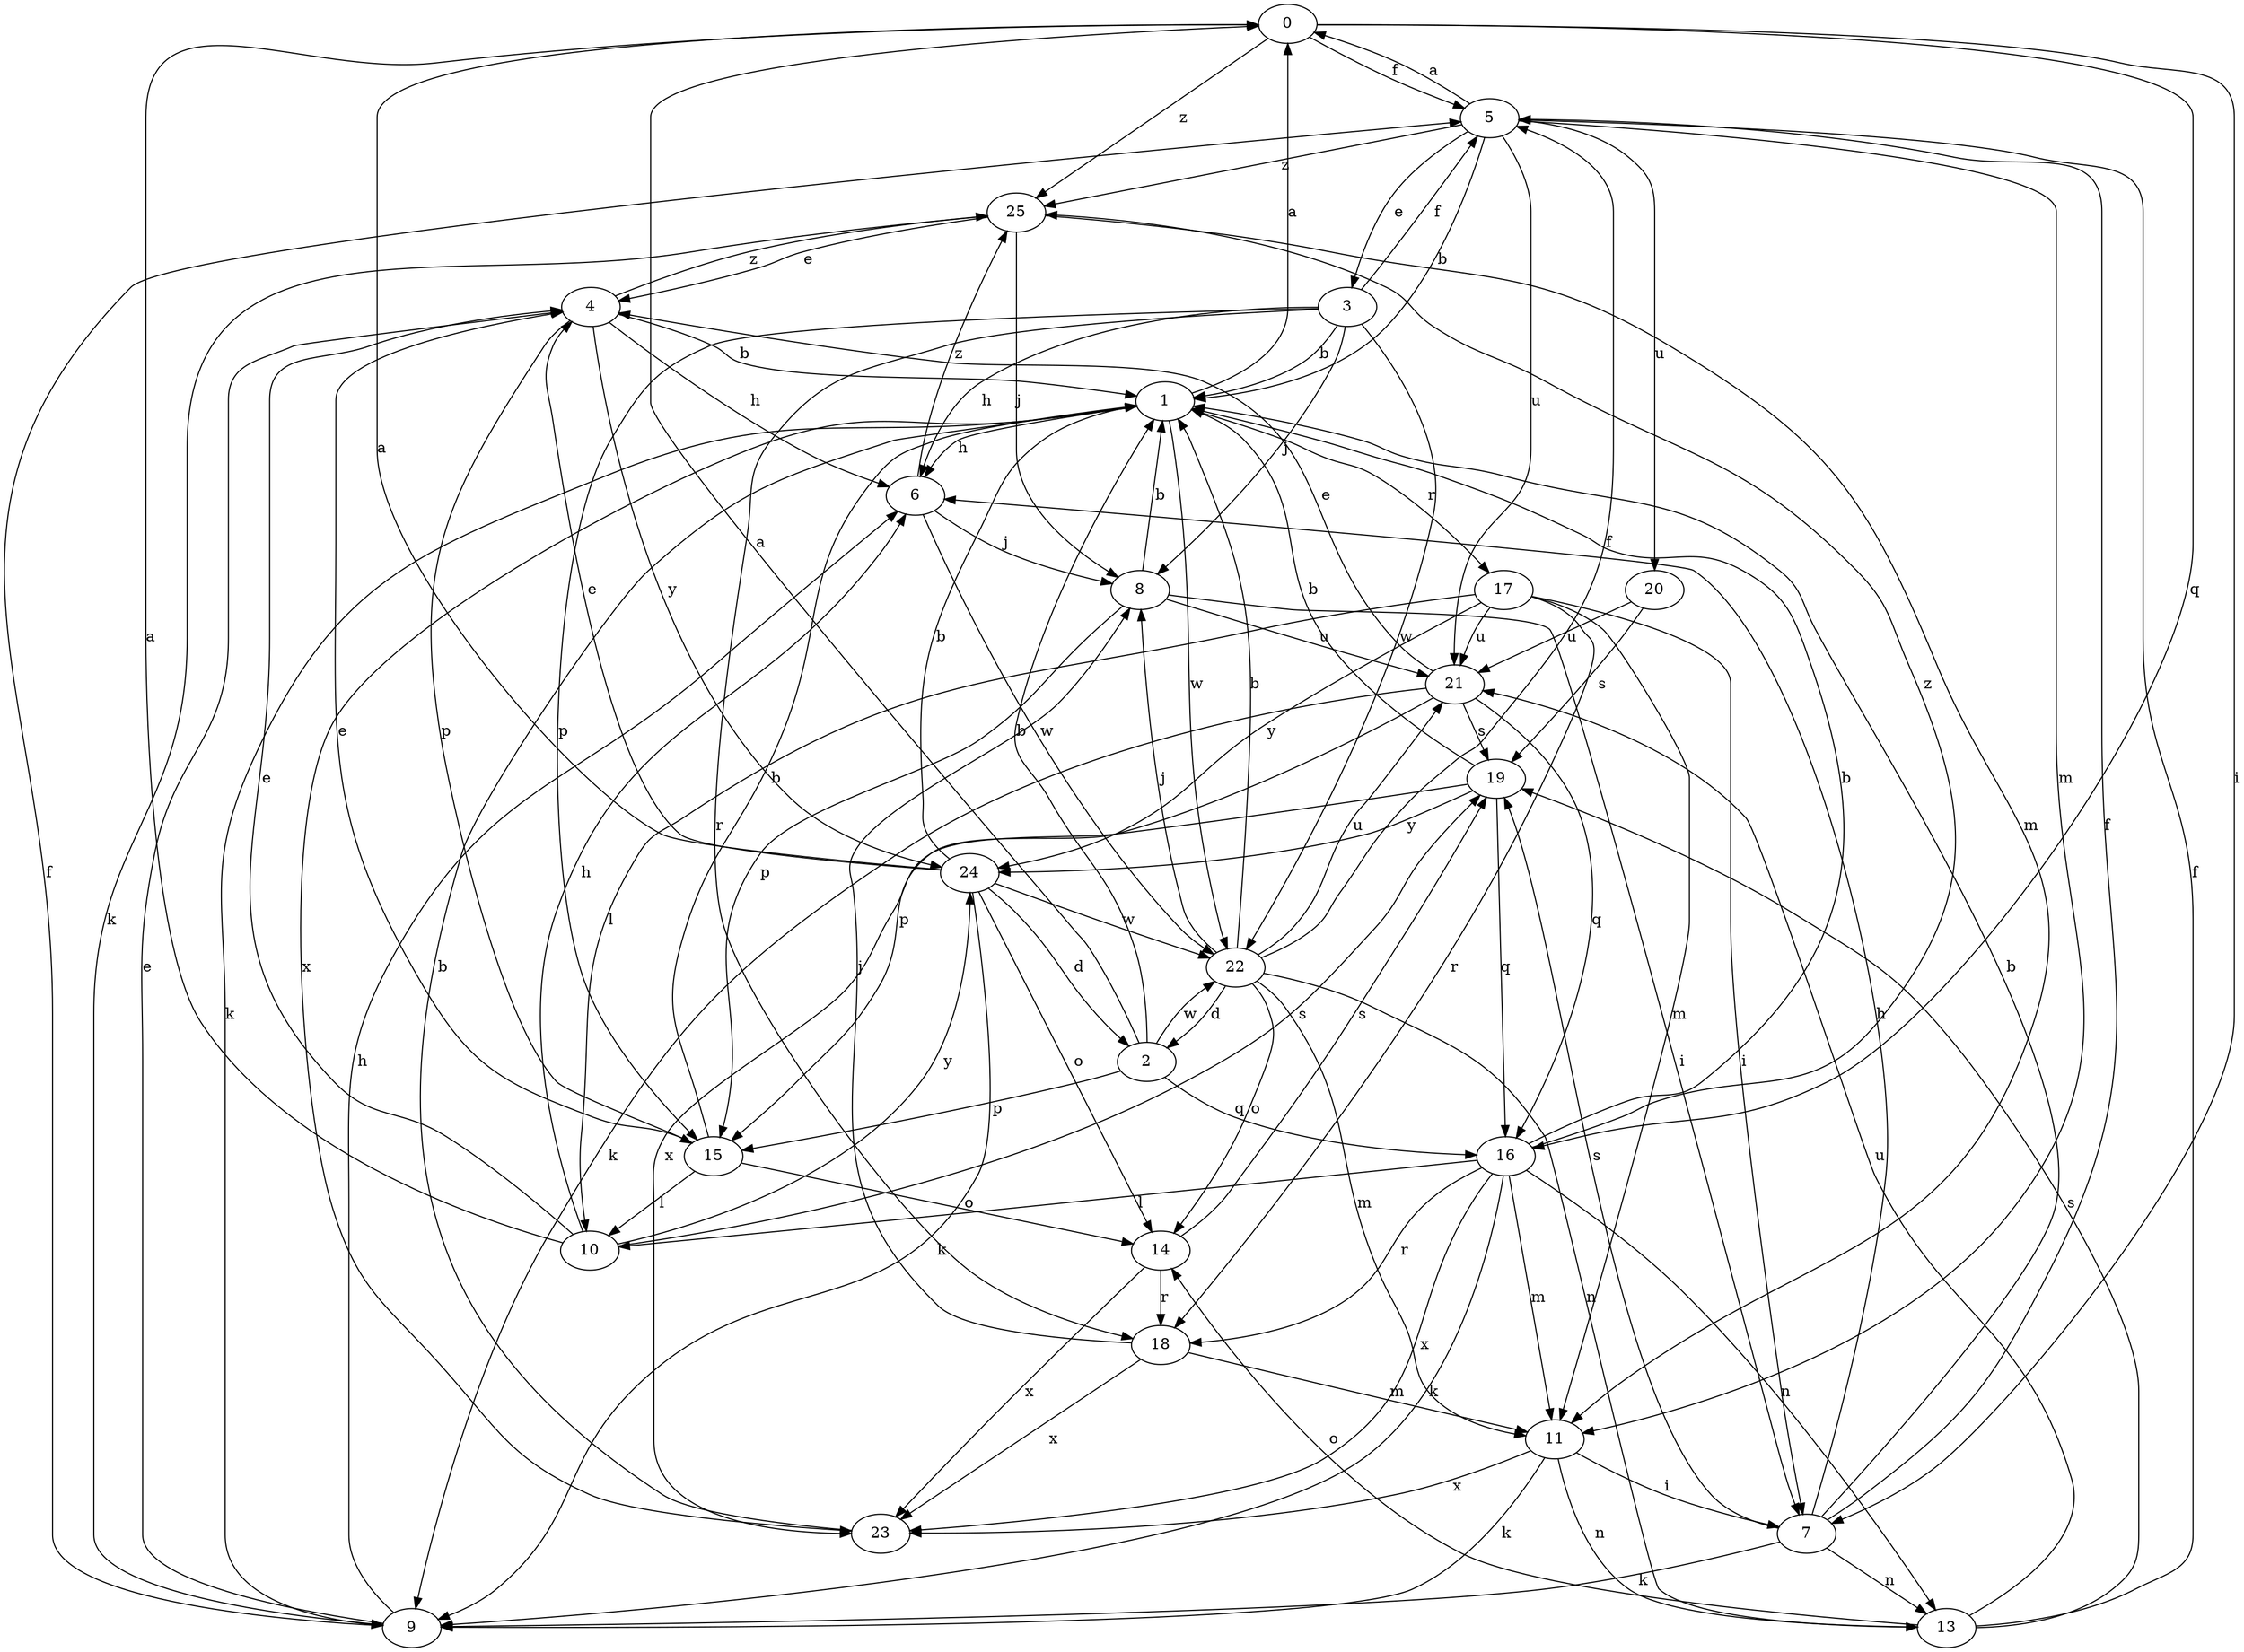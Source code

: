 strict digraph  {
0;
1;
2;
3;
4;
5;
6;
7;
8;
9;
10;
11;
13;
14;
15;
16;
17;
18;
19;
20;
21;
22;
23;
24;
25;
0 -> 5  [label=f];
0 -> 7  [label=i];
0 -> 16  [label=q];
0 -> 25  [label=z];
1 -> 0  [label=a];
1 -> 6  [label=h];
1 -> 9  [label=k];
1 -> 17  [label=r];
1 -> 22  [label=w];
1 -> 23  [label=x];
2 -> 0  [label=a];
2 -> 1  [label=b];
2 -> 15  [label=p];
2 -> 16  [label=q];
2 -> 22  [label=w];
3 -> 1  [label=b];
3 -> 5  [label=f];
3 -> 6  [label=h];
3 -> 8  [label=j];
3 -> 15  [label=p];
3 -> 18  [label=r];
3 -> 22  [label=w];
4 -> 1  [label=b];
4 -> 6  [label=h];
4 -> 15  [label=p];
4 -> 24  [label=y];
4 -> 25  [label=z];
5 -> 0  [label=a];
5 -> 1  [label=b];
5 -> 3  [label=e];
5 -> 11  [label=m];
5 -> 20  [label=u];
5 -> 21  [label=u];
5 -> 25  [label=z];
6 -> 8  [label=j];
6 -> 22  [label=w];
6 -> 25  [label=z];
7 -> 1  [label=b];
7 -> 5  [label=f];
7 -> 6  [label=h];
7 -> 9  [label=k];
7 -> 13  [label=n];
7 -> 19  [label=s];
8 -> 1  [label=b];
8 -> 7  [label=i];
8 -> 15  [label=p];
8 -> 21  [label=u];
9 -> 4  [label=e];
9 -> 5  [label=f];
9 -> 6  [label=h];
10 -> 0  [label=a];
10 -> 4  [label=e];
10 -> 6  [label=h];
10 -> 19  [label=s];
10 -> 24  [label=y];
11 -> 7  [label=i];
11 -> 9  [label=k];
11 -> 13  [label=n];
11 -> 23  [label=x];
13 -> 5  [label=f];
13 -> 14  [label=o];
13 -> 19  [label=s];
13 -> 21  [label=u];
14 -> 18  [label=r];
14 -> 19  [label=s];
14 -> 23  [label=x];
15 -> 1  [label=b];
15 -> 4  [label=e];
15 -> 10  [label=l];
15 -> 14  [label=o];
16 -> 1  [label=b];
16 -> 9  [label=k];
16 -> 10  [label=l];
16 -> 11  [label=m];
16 -> 13  [label=n];
16 -> 18  [label=r];
16 -> 23  [label=x];
16 -> 25  [label=z];
17 -> 7  [label=i];
17 -> 10  [label=l];
17 -> 11  [label=m];
17 -> 18  [label=r];
17 -> 21  [label=u];
17 -> 24  [label=y];
18 -> 8  [label=j];
18 -> 11  [label=m];
18 -> 23  [label=x];
19 -> 1  [label=b];
19 -> 16  [label=q];
19 -> 23  [label=x];
19 -> 24  [label=y];
20 -> 19  [label=s];
20 -> 21  [label=u];
21 -> 4  [label=e];
21 -> 9  [label=k];
21 -> 15  [label=p];
21 -> 16  [label=q];
21 -> 19  [label=s];
22 -> 1  [label=b];
22 -> 2  [label=d];
22 -> 5  [label=f];
22 -> 8  [label=j];
22 -> 11  [label=m];
22 -> 13  [label=n];
22 -> 14  [label=o];
22 -> 21  [label=u];
23 -> 1  [label=b];
24 -> 0  [label=a];
24 -> 1  [label=b];
24 -> 2  [label=d];
24 -> 4  [label=e];
24 -> 9  [label=k];
24 -> 14  [label=o];
24 -> 22  [label=w];
25 -> 4  [label=e];
25 -> 8  [label=j];
25 -> 9  [label=k];
25 -> 11  [label=m];
}
